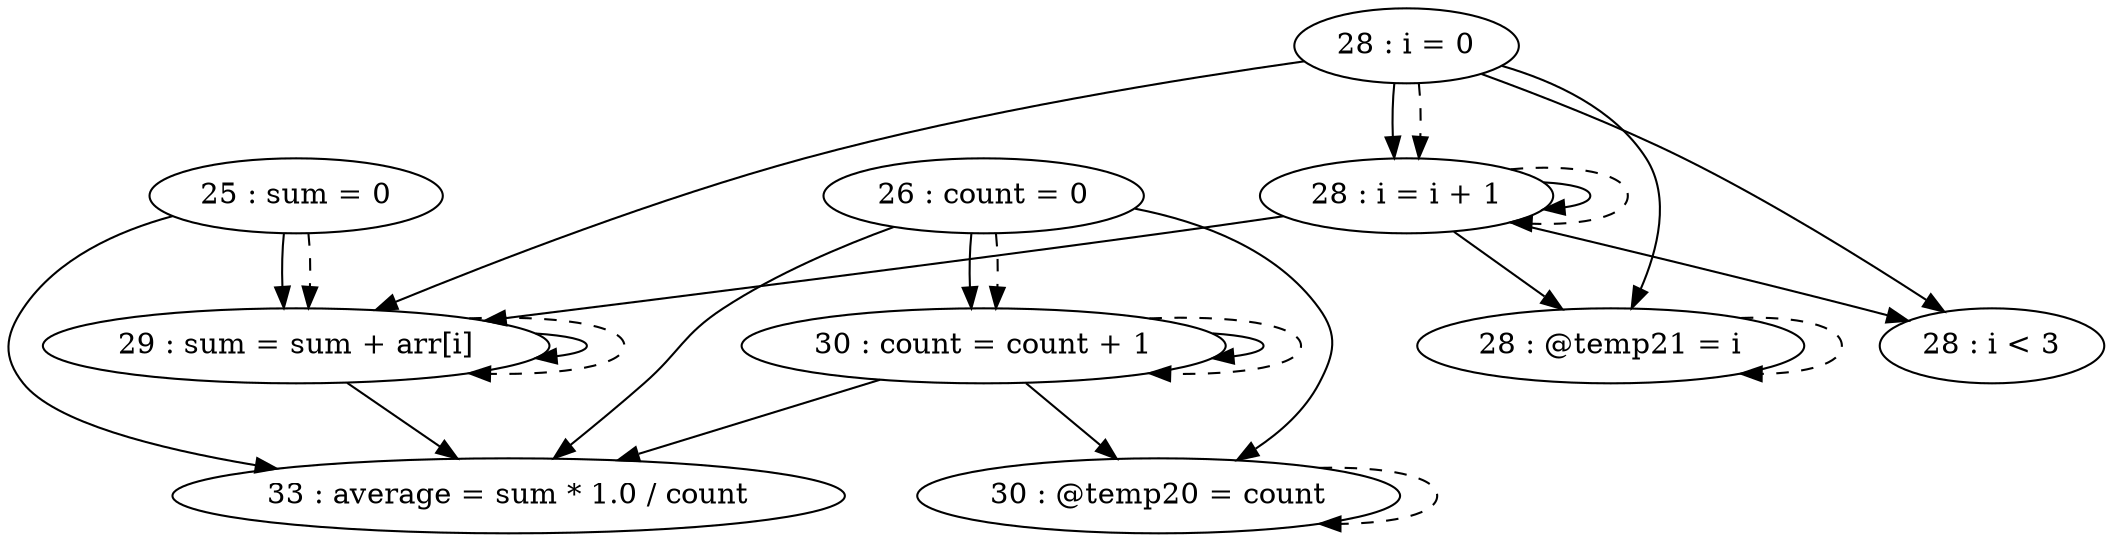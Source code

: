 digraph G {
"25 : sum = 0"
"25 : sum = 0" -> "29 : sum = sum + arr[i]"
"25 : sum = 0" -> "33 : average = sum * 1.0 / count"
"25 : sum = 0" -> "29 : sum = sum + arr[i]" [style=dashed]
"26 : count = 0"
"26 : count = 0" -> "30 : @temp20 = count"
"26 : count = 0" -> "30 : count = count + 1"
"26 : count = 0" -> "33 : average = sum * 1.0 / count"
"26 : count = 0" -> "30 : count = count + 1" [style=dashed]
"28 : i = 0"
"28 : i = 0" -> "28 : i = i + 1"
"28 : i = 0" -> "28 : @temp21 = i"
"28 : i = 0" -> "28 : i < 3"
"28 : i = 0" -> "29 : sum = sum + arr[i]"
"28 : i = 0" -> "28 : i = i + 1" [style=dashed]
"28 : i < 3"
"29 : sum = sum + arr[i]"
"29 : sum = sum + arr[i]" -> "29 : sum = sum + arr[i]"
"29 : sum = sum + arr[i]" -> "33 : average = sum * 1.0 / count"
"29 : sum = sum + arr[i]" -> "29 : sum = sum + arr[i]" [style=dashed]
"30 : @temp20 = count"
"30 : @temp20 = count" -> "30 : @temp20 = count" [style=dashed]
"30 : count = count + 1"
"30 : count = count + 1" -> "30 : @temp20 = count"
"30 : count = count + 1" -> "30 : count = count + 1"
"30 : count = count + 1" -> "33 : average = sum * 1.0 / count"
"30 : count = count + 1" -> "30 : count = count + 1" [style=dashed]
"28 : @temp21 = i"
"28 : @temp21 = i" -> "28 : @temp21 = i" [style=dashed]
"28 : i = i + 1"
"28 : i = i + 1" -> "28 : i = i + 1"
"28 : i = i + 1" -> "28 : @temp21 = i"
"28 : i = i + 1" -> "28 : i < 3"
"28 : i = i + 1" -> "29 : sum = sum + arr[i]"
"28 : i = i + 1" -> "28 : i = i + 1" [style=dashed]
"33 : average = sum * 1.0 / count"
}